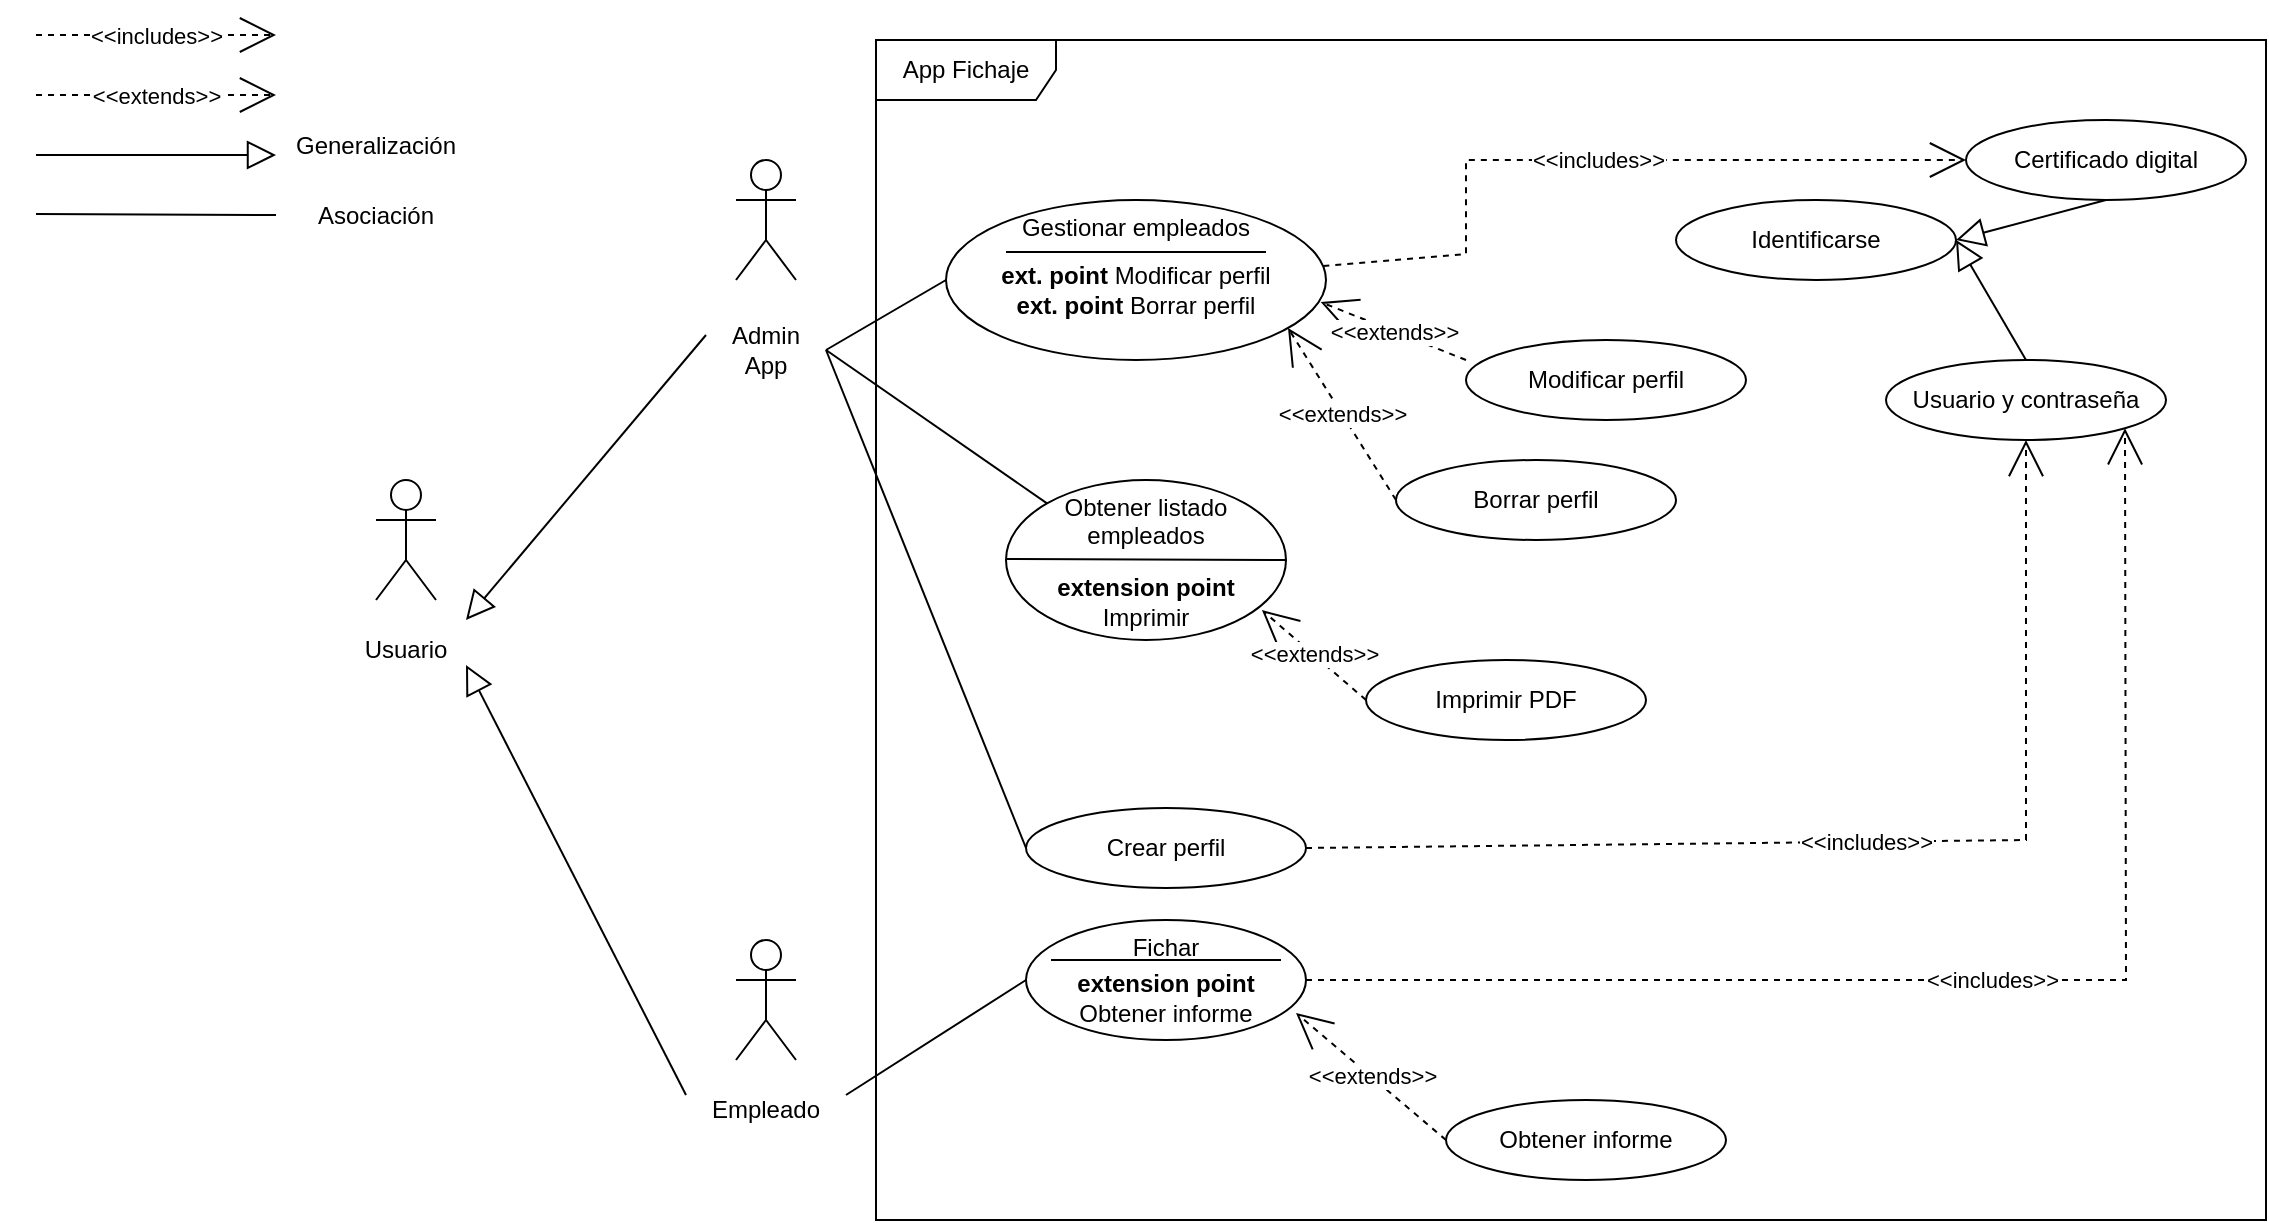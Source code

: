 <mxfile version="21.3.0" type="github">
  <diagram name="Page-1" id="pTc8qVfQxKfmeEwoTJtu">
    <mxGraphModel dx="1411" dy="769" grid="1" gridSize="10" guides="1" tooltips="1" connect="1" arrows="1" fold="1" page="1" pageScale="1" pageWidth="1169" pageHeight="827" math="0" shadow="0">
      <root>
        <mxCell id="0" />
        <mxCell id="1" parent="0" />
        <mxCell id="wT2hEgxZ2jl30o9yvn4_-1" value="Actor" style="shape=umlActor;verticalLabelPosition=bottom;verticalAlign=top;html=1;noLabel=1;" parent="1" vertex="1">
          <mxGeometry x="395" y="480" width="30" height="60" as="geometry" />
        </mxCell>
        <mxCell id="wT2hEgxZ2jl30o9yvn4_-12" value="Actor" style="shape=umlActor;verticalLabelPosition=bottom;verticalAlign=top;html=1;movable=1;resizable=1;rotatable=1;deletable=1;editable=1;locked=0;connectable=1;noLabel=1;" parent="1" vertex="1">
          <mxGeometry x="395" y="90" width="30" height="60" as="geometry" />
        </mxCell>
        <mxCell id="wT2hEgxZ2jl30o9yvn4_-14" value="Admin App" style="text;strokeColor=none;align=center;fillColor=none;html=1;verticalAlign=middle;whiteSpace=wrap;rounded=0;" parent="1" vertex="1">
          <mxGeometry x="380" y="170" width="60" height="30" as="geometry" />
        </mxCell>
        <mxCell id="wT2hEgxZ2jl30o9yvn4_-15" value="Empleado" style="text;strokeColor=none;align=center;fillColor=none;html=1;verticalAlign=middle;whiteSpace=wrap;rounded=0;" parent="1" vertex="1">
          <mxGeometry x="370" y="550" width="80" height="30" as="geometry" />
        </mxCell>
        <mxCell id="wT2hEgxZ2jl30o9yvn4_-18" value="Crear perfil" style="ellipse;whiteSpace=wrap;html=1;" parent="1" vertex="1">
          <mxGeometry x="540" y="414" width="140" height="40" as="geometry" />
        </mxCell>
        <mxCell id="wT2hEgxZ2jl30o9yvn4_-19" value="Identificarse" style="ellipse;whiteSpace=wrap;html=1;" parent="1" vertex="1">
          <mxGeometry x="865" y="110" width="140" height="40" as="geometry" />
        </mxCell>
        <mxCell id="wT2hEgxZ2jl30o9yvn4_-20" value="Usuario y contraseña" style="ellipse;whiteSpace=wrap;html=1;" parent="1" vertex="1">
          <mxGeometry x="970" y="190" width="140" height="40" as="geometry" />
        </mxCell>
        <mxCell id="wT2hEgxZ2jl30o9yvn4_-21" value="Certificado digital" style="ellipse;whiteSpace=wrap;html=1;" parent="1" vertex="1">
          <mxGeometry x="1010" y="70" width="140" height="40" as="geometry" />
        </mxCell>
        <mxCell id="wT2hEgxZ2jl30o9yvn4_-22" value="" style="endArrow=block;endFill=0;endSize=12;html=1;rounded=0;entryX=1;entryY=0.5;entryDx=0;entryDy=0;exitX=0.5;exitY=0;exitDx=0;exitDy=0;" parent="1" source="wT2hEgxZ2jl30o9yvn4_-20" target="wT2hEgxZ2jl30o9yvn4_-19" edge="1">
          <mxGeometry width="160" relative="1" as="geometry">
            <mxPoint x="715" y="380" as="sourcePoint" />
            <mxPoint x="875" y="380" as="targetPoint" />
          </mxGeometry>
        </mxCell>
        <mxCell id="wT2hEgxZ2jl30o9yvn4_-23" value="" style="endArrow=block;endFill=0;endSize=12;html=1;rounded=0;entryX=1;entryY=0.5;entryDx=0;entryDy=0;exitX=0.5;exitY=1;exitDx=0;exitDy=0;" parent="1" source="wT2hEgxZ2jl30o9yvn4_-21" target="wT2hEgxZ2jl30o9yvn4_-19" edge="1">
          <mxGeometry width="160" relative="1" as="geometry">
            <mxPoint x="995.278" y="100" as="sourcePoint" />
            <mxPoint x="905" y="210" as="targetPoint" />
          </mxGeometry>
        </mxCell>
        <mxCell id="wT2hEgxZ2jl30o9yvn4_-25" value="App Fichaje" style="shape=umlFrame;whiteSpace=wrap;html=1;pointerEvents=0;width=90;height=30;" parent="1" vertex="1">
          <mxGeometry x="465" y="30" width="695" height="590" as="geometry" />
        </mxCell>
        <mxCell id="wT2hEgxZ2jl30o9yvn4_-26" value="&amp;lt;&amp;lt;includes&amp;gt;&amp;gt;" style="endArrow=open;endSize=16;endFill=0;html=1;rounded=0;entryX=0.5;entryY=1;entryDx=0;entryDy=0;dashed=1;exitX=1;exitY=0.5;exitDx=0;exitDy=0;" parent="1" source="wT2hEgxZ2jl30o9yvn4_-18" target="wT2hEgxZ2jl30o9yvn4_-20" edge="1">
          <mxGeometry width="160" relative="1" as="geometry">
            <mxPoint x="695" y="130" as="sourcePoint" />
            <mxPoint x="805" y="320" as="targetPoint" />
            <Array as="points">
              <mxPoint x="1040" y="430" />
            </Array>
          </mxGeometry>
        </mxCell>
        <mxCell id="wT2hEgxZ2jl30o9yvn4_-34" value="" style="group" parent="1" vertex="1" connectable="0">
          <mxGeometry x="530" y="250" width="140" height="80" as="geometry" />
        </mxCell>
        <mxCell id="wT2hEgxZ2jl30o9yvn4_-27" value="Obtener listado empleados" style="ellipse;whiteSpace=wrap;html=1;verticalAlign=top;" parent="wT2hEgxZ2jl30o9yvn4_-34" vertex="1">
          <mxGeometry width="140" height="80" as="geometry" />
        </mxCell>
        <mxCell id="wT2hEgxZ2jl30o9yvn4_-29" value="&lt;div&gt;&lt;b&gt;extension point&lt;/b&gt;&lt;/div&gt;&lt;div&gt;Imprimir&lt;br&gt;&lt;/div&gt;" style="text;strokeColor=none;align=center;fillColor=none;html=1;verticalAlign=middle;whiteSpace=wrap;rounded=0;" parent="wT2hEgxZ2jl30o9yvn4_-34" vertex="1">
          <mxGeometry x="20" y="46" width="100" height="30" as="geometry" />
        </mxCell>
        <mxCell id="wT2hEgxZ2jl30o9yvn4_-37" value="" style="edgeStyle=none;orthogonalLoop=1;jettySize=auto;html=1;rounded=0;endArrow=none;endFill=0;entryX=1;entryY=0.5;entryDx=0;entryDy=0;" parent="wT2hEgxZ2jl30o9yvn4_-34" target="wT2hEgxZ2jl30o9yvn4_-27" edge="1">
          <mxGeometry width="80" relative="1" as="geometry">
            <mxPoint y="39.5" as="sourcePoint" />
            <mxPoint x="130" y="40" as="targetPoint" />
            <Array as="points" />
          </mxGeometry>
        </mxCell>
        <mxCell id="wT2hEgxZ2jl30o9yvn4_-39" value="&amp;lt;&amp;lt;includes&amp;gt;&amp;gt;" style="endArrow=open;endSize=16;endFill=0;html=1;rounded=0;exitX=0.993;exitY=0.413;exitDx=0;exitDy=0;entryX=0;entryY=0.5;entryDx=0;entryDy=0;dashed=1;exitPerimeter=0;" parent="1" source="wT2hEgxZ2jl30o9yvn4_-72" target="wT2hEgxZ2jl30o9yvn4_-21" edge="1">
          <mxGeometry width="160" relative="1" as="geometry">
            <mxPoint x="740" y="210" as="sourcePoint" />
            <mxPoint x="905" y="170" as="targetPoint" />
            <Array as="points">
              <mxPoint x="760" y="137" />
              <mxPoint x="760" y="90" />
            </Array>
          </mxGeometry>
        </mxCell>
        <mxCell id="wT2hEgxZ2jl30o9yvn4_-40" value="Fichar" style="ellipse;whiteSpace=wrap;html=1;verticalAlign=top;" parent="1" vertex="1">
          <mxGeometry x="540" y="470" width="140" height="60" as="geometry" />
        </mxCell>
        <mxCell id="wT2hEgxZ2jl30o9yvn4_-42" value="&amp;lt;&amp;lt;includes&amp;gt;&amp;gt;" style="endArrow=open;endSize=16;endFill=0;html=1;rounded=0;exitX=1;exitY=0.5;exitDx=0;exitDy=0;dashed=1;entryX=1;entryY=1;entryDx=0;entryDy=0;" parent="1" source="wT2hEgxZ2jl30o9yvn4_-40" target="wT2hEgxZ2jl30o9yvn4_-20" edge="1">
          <mxGeometry width="160" relative="1" as="geometry">
            <mxPoint x="695" y="570" as="sourcePoint" />
            <mxPoint x="805" y="560" as="targetPoint" />
            <Array as="points">
              <mxPoint x="1090" y="500" />
            </Array>
          </mxGeometry>
        </mxCell>
        <mxCell id="wT2hEgxZ2jl30o9yvn4_-49" value="" style="endArrow=none;endFill=0;endSize=12;html=1;rounded=0;entryX=0;entryY=0.5;entryDx=0;entryDy=0;exitX=1;exitY=0.25;exitDx=0;exitDy=0;" parent="1" source="wT2hEgxZ2jl30o9yvn4_-15" target="wT2hEgxZ2jl30o9yvn4_-40" edge="1">
          <mxGeometry width="160" relative="1" as="geometry">
            <mxPoint x="455" y="510" as="sourcePoint" />
            <mxPoint x="565" y="720" as="targetPoint" />
          </mxGeometry>
        </mxCell>
        <mxCell id="wT2hEgxZ2jl30o9yvn4_-52" value="" style="endArrow=none;endFill=0;endSize=12;html=1;rounded=0;entryX=0;entryY=0.5;entryDx=0;entryDy=0;exitX=1;exitY=0.5;exitDx=0;exitDy=0;" parent="1" source="wT2hEgxZ2jl30o9yvn4_-14" target="wT2hEgxZ2jl30o9yvn4_-18" edge="1">
          <mxGeometry width="160" relative="1" as="geometry">
            <mxPoint x="455" y="120" as="sourcePoint" />
            <mxPoint x="805" y="310" as="targetPoint" />
          </mxGeometry>
        </mxCell>
        <mxCell id="wT2hEgxZ2jl30o9yvn4_-54" value="" style="endArrow=none;endFill=0;endSize=12;html=1;rounded=0;entryX=0;entryY=0.5;entryDx=0;entryDy=0;exitX=1;exitY=0.5;exitDx=0;exitDy=0;" parent="1" source="wT2hEgxZ2jl30o9yvn4_-14" target="wT2hEgxZ2jl30o9yvn4_-72" edge="1">
          <mxGeometry width="160" relative="1" as="geometry">
            <mxPoint x="455" y="160" as="sourcePoint" />
            <mxPoint x="600" y="210" as="targetPoint" />
          </mxGeometry>
        </mxCell>
        <mxCell id="wT2hEgxZ2jl30o9yvn4_-55" value="Actor" style="shape=umlActor;verticalLabelPosition=bottom;verticalAlign=top;html=1;movable=1;resizable=1;rotatable=1;deletable=1;editable=1;locked=0;connectable=1;noLabel=1;" parent="1" vertex="1">
          <mxGeometry x="215" y="250" width="30" height="60" as="geometry" />
        </mxCell>
        <mxCell id="wT2hEgxZ2jl30o9yvn4_-56" value="Usuario" style="text;strokeColor=none;align=center;fillColor=none;html=1;verticalAlign=middle;whiteSpace=wrap;rounded=0;" parent="1" vertex="1">
          <mxGeometry x="200" y="320" width="60" height="30" as="geometry" />
        </mxCell>
        <mxCell id="wT2hEgxZ2jl30o9yvn4_-60" value="" style="endArrow=block;endFill=0;endSize=12;html=1;rounded=0;entryX=1;entryY=0;entryDx=0;entryDy=0;exitX=0;exitY=0.25;exitDx=0;exitDy=0;" parent="1" source="wT2hEgxZ2jl30o9yvn4_-14" target="wT2hEgxZ2jl30o9yvn4_-56" edge="1">
          <mxGeometry width="160" relative="1" as="geometry">
            <mxPoint x="385" y="120" as="sourcePoint" />
            <mxPoint x="265" y="270" as="targetPoint" />
          </mxGeometry>
        </mxCell>
        <mxCell id="wT2hEgxZ2jl30o9yvn4_-61" value="" style="endArrow=block;endFill=0;endSize=12;html=1;rounded=0;entryX=1;entryY=0.75;entryDx=0;entryDy=0;exitX=0;exitY=0.25;exitDx=0;exitDy=0;" parent="1" source="wT2hEgxZ2jl30o9yvn4_-15" target="wT2hEgxZ2jl30o9yvn4_-56" edge="1">
          <mxGeometry width="160" relative="1" as="geometry">
            <mxPoint x="385" y="490" as="sourcePoint" />
            <mxPoint x="275" y="280" as="targetPoint" />
          </mxGeometry>
        </mxCell>
        <mxCell id="wT2hEgxZ2jl30o9yvn4_-63" value="&amp;lt;&amp;lt;includes&amp;gt;&amp;gt;" style="endArrow=open;endSize=16;endFill=0;html=1;rounded=0;dashed=1;" parent="1" edge="1">
          <mxGeometry width="160" relative="1" as="geometry">
            <mxPoint x="45" y="27.5" as="sourcePoint" />
            <mxPoint x="165" y="27.5" as="targetPoint" />
            <Array as="points" />
          </mxGeometry>
        </mxCell>
        <mxCell id="wT2hEgxZ2jl30o9yvn4_-64" value="&amp;lt;&amp;lt;extends&amp;gt;&amp;gt;" style="endArrow=open;endSize=16;endFill=0;html=1;rounded=0;dashed=1;" parent="1" edge="1">
          <mxGeometry width="160" relative="1" as="geometry">
            <mxPoint x="45" y="57.5" as="sourcePoint" />
            <mxPoint x="165" y="57.5" as="targetPoint" />
          </mxGeometry>
        </mxCell>
        <mxCell id="wT2hEgxZ2jl30o9yvn4_-65" value="" style="endArrow=block;endFill=0;endSize=12;html=1;rounded=0;" parent="1" edge="1">
          <mxGeometry width="160" relative="1" as="geometry">
            <mxPoint x="45" y="87.5" as="sourcePoint" />
            <mxPoint x="165" y="87.5" as="targetPoint" />
          </mxGeometry>
        </mxCell>
        <mxCell id="wT2hEgxZ2jl30o9yvn4_-66" value="" style="endArrow=none;endFill=0;endSize=12;html=1;rounded=0;" parent="1" edge="1">
          <mxGeometry width="160" relative="1" as="geometry">
            <mxPoint x="45" y="117" as="sourcePoint" />
            <mxPoint x="165" y="117.5" as="targetPoint" />
          </mxGeometry>
        </mxCell>
        <mxCell id="wT2hEgxZ2jl30o9yvn4_-67" value="Generalización" style="text;strokeColor=none;align=center;fillColor=none;html=1;verticalAlign=middle;whiteSpace=wrap;rounded=0;" parent="1" vertex="1">
          <mxGeometry x="185" y="67.5" width="60" height="30" as="geometry" />
        </mxCell>
        <mxCell id="wT2hEgxZ2jl30o9yvn4_-68" value="Asociación" style="text;strokeColor=none;align=center;fillColor=none;html=1;verticalAlign=middle;whiteSpace=wrap;rounded=0;" parent="1" vertex="1">
          <mxGeometry x="185" y="102.5" width="60" height="30" as="geometry" />
        </mxCell>
        <mxCell id="wT2hEgxZ2jl30o9yvn4_-69" value="&amp;lt;&amp;lt;extends&amp;gt;&amp;gt;" style="endArrow=open;endSize=16;endFill=0;html=1;rounded=0;dashed=1;entryX=0.914;entryY=0.813;entryDx=0;entryDy=0;exitX=0;exitY=0.5;exitDx=0;exitDy=0;entryPerimeter=0;" parent="1" source="wT2hEgxZ2jl30o9yvn4_-70" target="wT2hEgxZ2jl30o9yvn4_-27" edge="1">
          <mxGeometry x="0.0" width="160" relative="1" as="geometry">
            <mxPoint x="780" y="414" as="sourcePoint" />
            <mxPoint x="880" y="434" as="targetPoint" />
            <Array as="points" />
            <mxPoint as="offset" />
          </mxGeometry>
        </mxCell>
        <mxCell id="wT2hEgxZ2jl30o9yvn4_-70" value="Imprimir PDF" style="ellipse;whiteSpace=wrap;html=1;" parent="1" vertex="1">
          <mxGeometry x="710" y="340" width="140" height="40" as="geometry" />
        </mxCell>
        <mxCell id="wT2hEgxZ2jl30o9yvn4_-71" value="" style="group;labelPosition=center;verticalLabelPosition=middle;align=center;verticalAlign=top;" parent="1" vertex="1" connectable="0">
          <mxGeometry x="550" y="100" width="140" height="90" as="geometry" />
        </mxCell>
        <mxCell id="wT2hEgxZ2jl30o9yvn4_-72" value="Gestionar empleados" style="ellipse;whiteSpace=wrap;html=1;verticalAlign=top;" parent="wT2hEgxZ2jl30o9yvn4_-71" vertex="1">
          <mxGeometry x="-50" y="10" width="190" height="80" as="geometry" />
        </mxCell>
        <mxCell id="wT2hEgxZ2jl30o9yvn4_-73" value="&lt;div&gt;&lt;b&gt;ext. point &lt;/b&gt;Modificar perfil&lt;br&gt;&lt;/div&gt;&lt;div&gt;&lt;b&gt;ext. point&lt;/b&gt; Borrar perfil&lt;br&gt;&lt;/div&gt;" style="text;strokeColor=none;align=center;fillColor=none;html=1;verticalAlign=middle;whiteSpace=wrap;rounded=0;" parent="wT2hEgxZ2jl30o9yvn4_-71" vertex="1">
          <mxGeometry x="-30" y="40" width="150" height="30" as="geometry" />
        </mxCell>
        <mxCell id="wT2hEgxZ2jl30o9yvn4_-74" value="" style="edgeStyle=none;orthogonalLoop=1;jettySize=auto;html=1;rounded=0;endArrow=none;endFill=0;" parent="wT2hEgxZ2jl30o9yvn4_-71" edge="1">
          <mxGeometry width="80" relative="1" as="geometry">
            <mxPoint x="-20" y="36" as="sourcePoint" />
            <mxPoint x="110" y="36" as="targetPoint" />
            <Array as="points" />
          </mxGeometry>
        </mxCell>
        <mxCell id="wT2hEgxZ2jl30o9yvn4_-75" value="&amp;lt;&amp;lt;extends&amp;gt;&amp;gt;" style="endArrow=open;endSize=16;endFill=0;html=1;rounded=0;dashed=1;entryX=0.986;entryY=0.638;entryDx=0;entryDy=0;exitX=0;exitY=0.25;exitDx=0;exitDy=0;entryPerimeter=0;exitPerimeter=0;" parent="1" source="wT2hEgxZ2jl30o9yvn4_-76" target="wT2hEgxZ2jl30o9yvn4_-72" edge="1">
          <mxGeometry x="0.0" width="160" relative="1" as="geometry">
            <mxPoint x="860" y="330" as="sourcePoint" />
            <mxPoint x="650" y="276" as="targetPoint" />
            <Array as="points" />
            <mxPoint as="offset" />
          </mxGeometry>
        </mxCell>
        <mxCell id="wT2hEgxZ2jl30o9yvn4_-76" value="Modificar perfil" style="ellipse;whiteSpace=wrap;html=1;" parent="1" vertex="1">
          <mxGeometry x="760" y="180" width="140" height="40" as="geometry" />
        </mxCell>
        <mxCell id="wT2hEgxZ2jl30o9yvn4_-77" value="&amp;lt;&amp;lt;extends&amp;gt;&amp;gt;" style="endArrow=open;endSize=16;endFill=0;html=1;rounded=0;dashed=1;entryX=0.9;entryY=0.8;entryDx=0;entryDy=0;exitX=0;exitY=0.5;exitDx=0;exitDy=0;entryPerimeter=0;" parent="1" source="7L0a7-6A81y4flegqMIZ-1" target="wT2hEgxZ2jl30o9yvn4_-72" edge="1">
          <mxGeometry x="0.0" width="160" relative="1" as="geometry">
            <mxPoint x="770.98" y="304" as="sourcePoint" />
            <mxPoint x="640" y="280" as="targetPoint" />
            <Array as="points" />
            <mxPoint as="offset" />
          </mxGeometry>
        </mxCell>
        <mxCell id="wT2hEgxZ2jl30o9yvn4_-88" value="Obtener informe" style="ellipse;whiteSpace=wrap;html=1;" parent="1" vertex="1">
          <mxGeometry x="750" y="560" width="140" height="40" as="geometry" />
        </mxCell>
        <mxCell id="EGmICfP2dhzSAQ1n8TOm-7" value="&lt;div&gt;&lt;b&gt;extension point&lt;/b&gt;&lt;/div&gt;&lt;div&gt;Obtener informe&lt;br&gt;&lt;/div&gt;" style="text;strokeColor=none;align=center;fillColor=none;html=1;verticalAlign=middle;whiteSpace=wrap;rounded=0;" parent="1" vertex="1">
          <mxGeometry x="545" y="494" width="130" height="30" as="geometry" />
        </mxCell>
        <mxCell id="EGmICfP2dhzSAQ1n8TOm-8" value="" style="edgeStyle=none;orthogonalLoop=1;jettySize=auto;html=1;rounded=0;endArrow=none;endFill=0;" parent="1" edge="1">
          <mxGeometry width="80" relative="1" as="geometry">
            <mxPoint x="552.5" y="490" as="sourcePoint" />
            <mxPoint x="667.5" y="490" as="targetPoint" />
            <Array as="points" />
          </mxGeometry>
        </mxCell>
        <mxCell id="EGmICfP2dhzSAQ1n8TOm-11" value="&amp;lt;&amp;lt;extends&amp;gt;&amp;gt;" style="endArrow=open;endSize=16;endFill=0;html=1;rounded=0;dashed=1;entryX=1;entryY=0.75;entryDx=0;entryDy=0;exitX=0;exitY=0.5;exitDx=0;exitDy=0;" parent="1" source="wT2hEgxZ2jl30o9yvn4_-88" target="EGmICfP2dhzSAQ1n8TOm-7" edge="1">
          <mxGeometry x="0.0" width="160" relative="1" as="geometry">
            <mxPoint x="830" y="390" as="sourcePoint" />
            <mxPoint x="650" y="424" as="targetPoint" />
            <Array as="points" />
            <mxPoint as="offset" />
          </mxGeometry>
        </mxCell>
        <mxCell id="7L0a7-6A81y4flegqMIZ-1" value="Borrar perfil" style="ellipse;whiteSpace=wrap;html=1;" parent="1" vertex="1">
          <mxGeometry x="725" y="240" width="140" height="40" as="geometry" />
        </mxCell>
        <mxCell id="os9KkpFX3i1Fx8gMvxuo-1" value="" style="endArrow=none;endFill=0;endSize=12;html=1;rounded=0;exitX=1;exitY=0.5;exitDx=0;exitDy=0;entryX=0;entryY=0;entryDx=0;entryDy=0;" edge="1" parent="1" source="wT2hEgxZ2jl30o9yvn4_-14" target="wT2hEgxZ2jl30o9yvn4_-27">
          <mxGeometry width="160" relative="1" as="geometry">
            <mxPoint x="500" y="220" as="sourcePoint" />
            <mxPoint x="620" y="220.5" as="targetPoint" />
          </mxGeometry>
        </mxCell>
      </root>
    </mxGraphModel>
  </diagram>
</mxfile>
